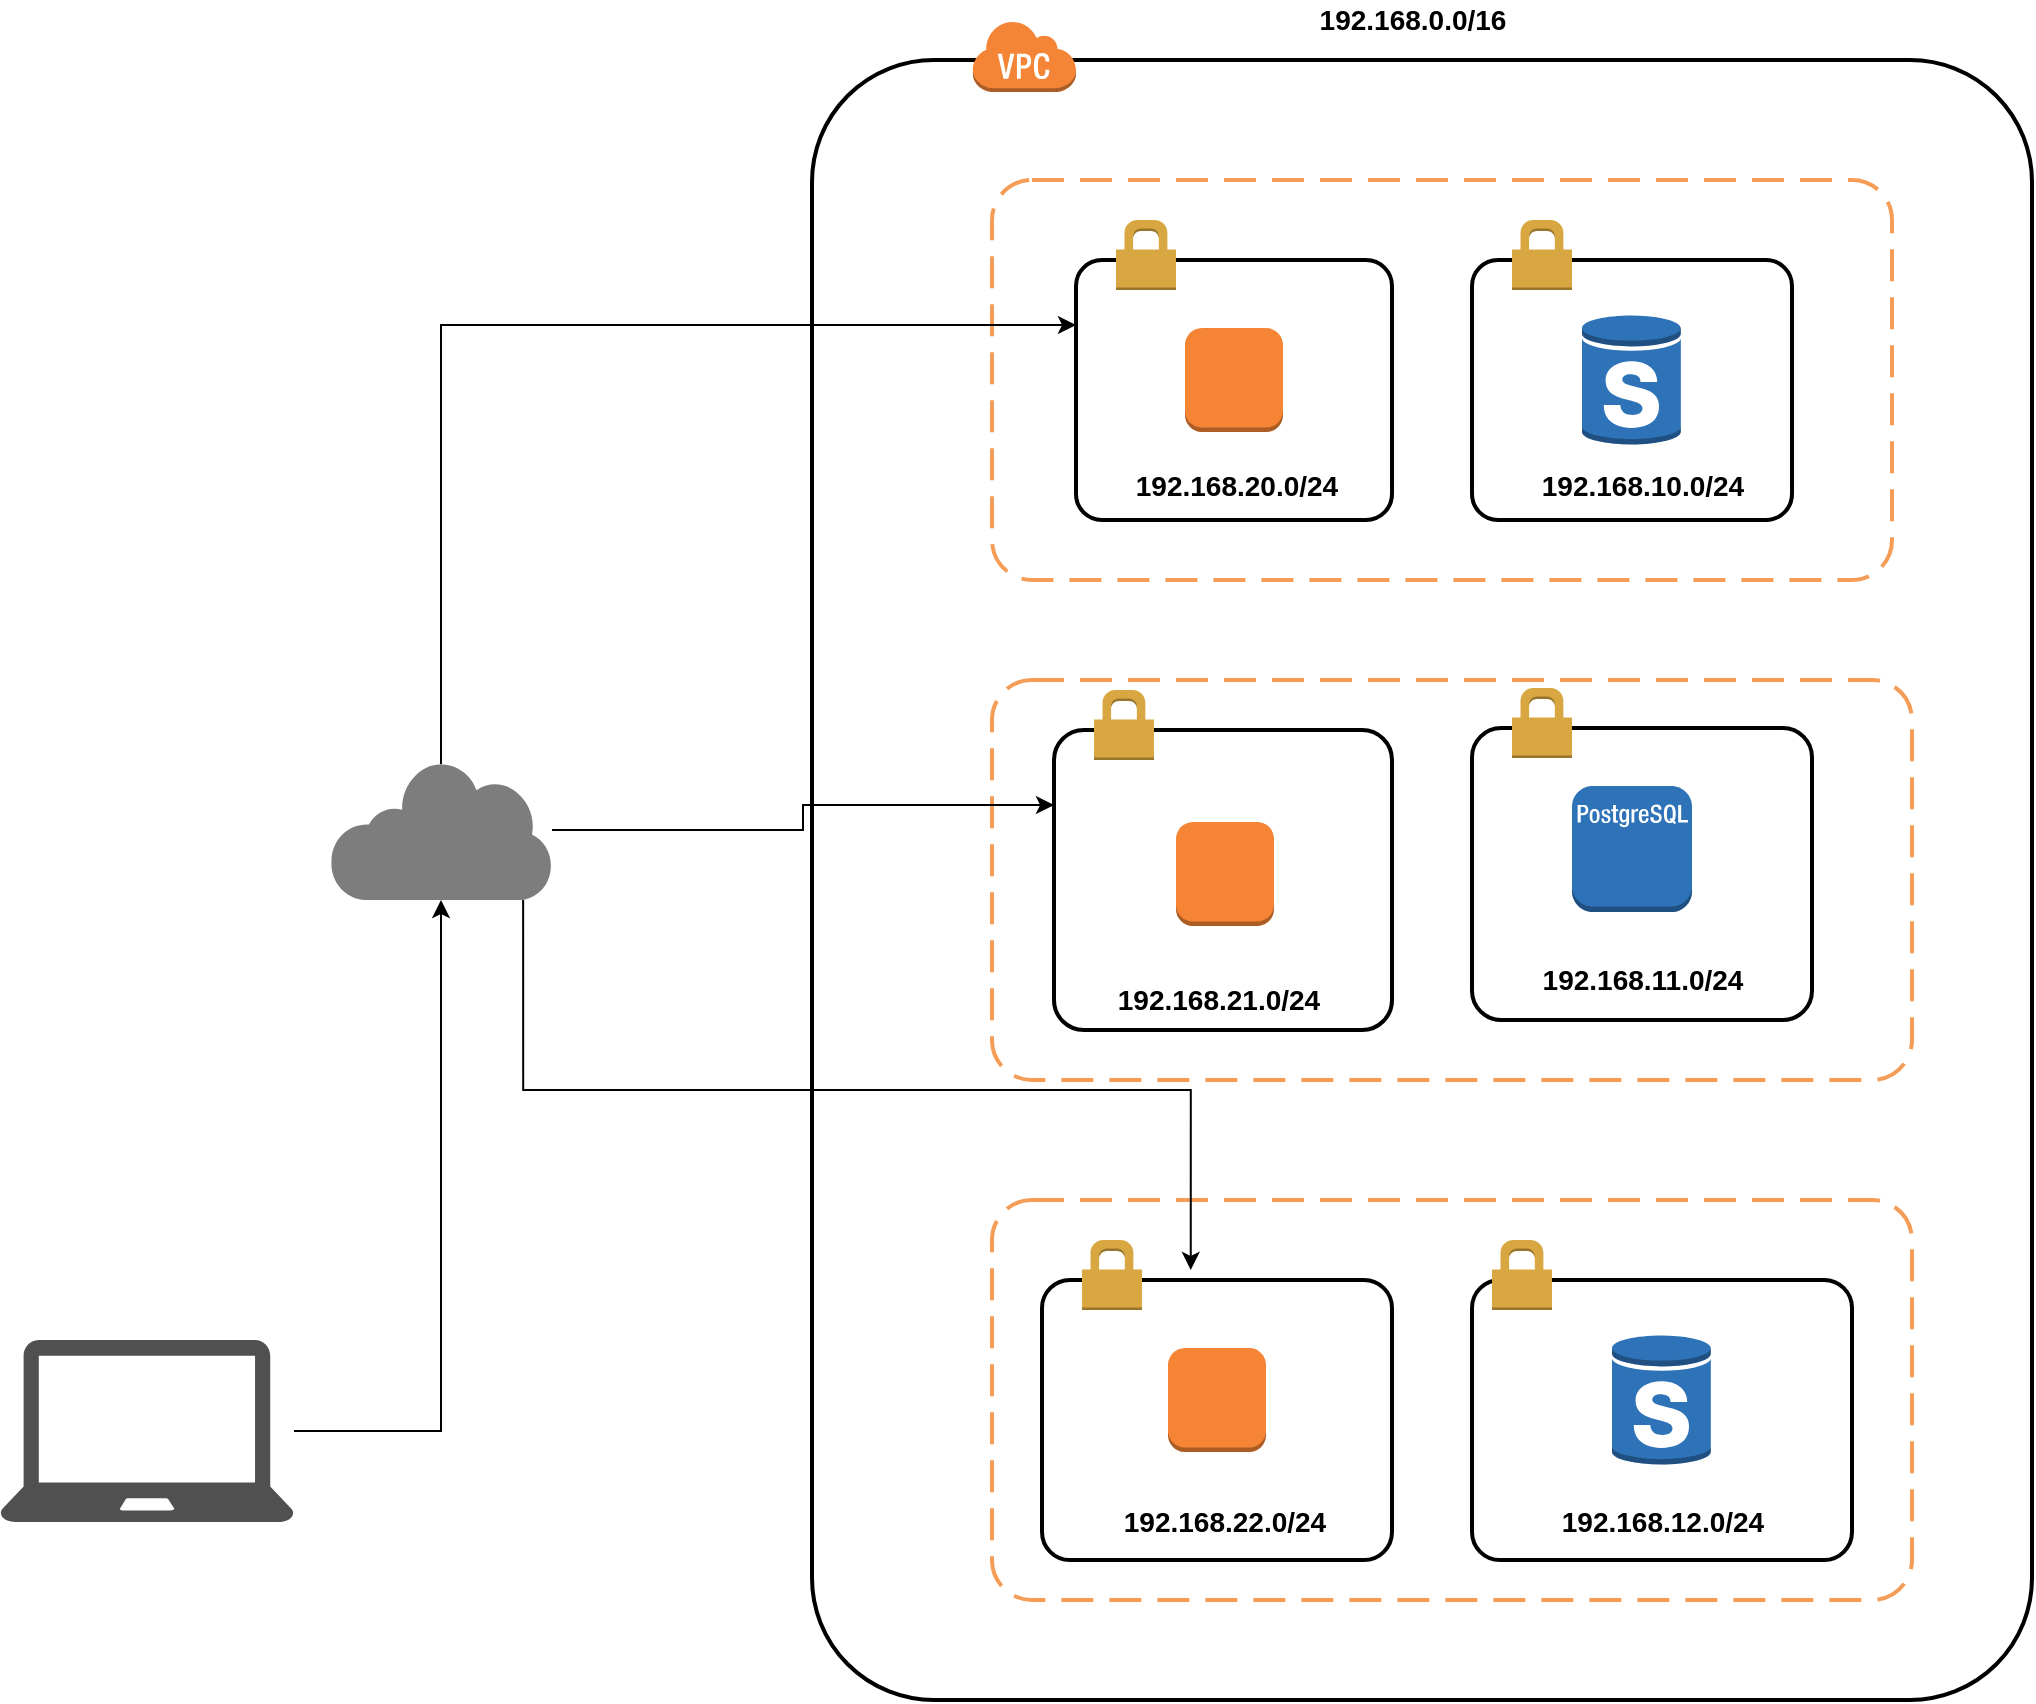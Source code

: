 <mxfile version="10.6.0" type="device"><diagram id="UGruKQGmSaLYAP93bzHg" name="RDS"><mxGraphModel dx="1999" dy="665" grid="1" gridSize="10" guides="1" tooltips="1" connect="1" arrows="1" fold="1" page="1" pageScale="1" pageWidth="827" pageHeight="1169" math="0" shadow="0"><root><mxCell id="0"/><mxCell id="1" parent="0"/><mxCell id="25nMHL90eaKyYbsaPMQR-1" value="" style="rounded=1;arcSize=10;dashed=0;strokeColor=#000000;fillColor=none;gradientColor=none;strokeWidth=2;" parent="1" vertex="1"><mxGeometry x="50" y="190" width="610" height="820" as="geometry"/></mxCell><mxCell id="25nMHL90eaKyYbsaPMQR-2" value="" style="dashed=0;html=1;shape=mxgraph.aws3.virtual_private_cloud;fillColor=#F58536;gradientColor=none;dashed=0;" parent="1" vertex="1"><mxGeometry x="130" y="170" width="52" height="36" as="geometry"/></mxCell><mxCell id="25nMHL90eaKyYbsaPMQR-3" value="192.168.0.0/16&lt;br style=&quot;font-size: 14px;&quot;&gt;" style="text;html=1;resizable=0;autosize=1;align=center;verticalAlign=middle;points=[];fillColor=none;strokeColor=none;rounded=0;fontStyle=1;fontSize=14;" parent="1" vertex="1"><mxGeometry x="300" y="160" width="100" height="20" as="geometry"/></mxCell><mxCell id="25nMHL90eaKyYbsaPMQR-4" value="" style="rounded=1;arcSize=10;dashed=1;strokeColor=#F59D56;fillColor=none;gradientColor=none;dashPattern=8 4;strokeWidth=2;fontSize=14;" parent="1" vertex="1"><mxGeometry x="140" y="250" width="450" height="200" as="geometry"/></mxCell><mxCell id="25nMHL90eaKyYbsaPMQR-5" value="" style="rounded=1;arcSize=10;dashed=0;strokeColor=#000000;fillColor=none;gradientColor=none;strokeWidth=2;fontSize=14;" parent="1" vertex="1"><mxGeometry x="182" y="290" width="158" height="130" as="geometry"/></mxCell><mxCell id="25nMHL90eaKyYbsaPMQR-6" value="" style="dashed=0;html=1;shape=mxgraph.aws3.permissions;fillColor=#D9A741;gradientColor=none;dashed=0;fontSize=14;" parent="1" vertex="1"><mxGeometry x="202" y="270" width="30" height="35" as="geometry"/></mxCell><mxCell id="25nMHL90eaKyYbsaPMQR-7" value="" style="rounded=1;arcSize=10;dashed=0;strokeColor=#000000;fillColor=none;gradientColor=none;strokeWidth=2;fontSize=14;" parent="1" vertex="1"><mxGeometry x="380" y="290" width="160" height="130" as="geometry"/></mxCell><mxCell id="25nMHL90eaKyYbsaPMQR-8" value="" style="dashed=0;html=1;shape=mxgraph.aws3.permissions;fillColor=#D9A741;gradientColor=none;dashed=0;fontSize=14;" parent="1" vertex="1"><mxGeometry x="400" y="270" width="30" height="35" as="geometry"/></mxCell><mxCell id="25nMHL90eaKyYbsaPMQR-9" value="" style="rounded=1;arcSize=10;dashed=1;strokeColor=#F59D56;fillColor=none;gradientColor=none;dashPattern=8 4;strokeWidth=2;fontSize=14;" parent="1" vertex="1"><mxGeometry x="140" y="500" width="460" height="200" as="geometry"/></mxCell><mxCell id="25nMHL90eaKyYbsaPMQR-10" value="" style="rounded=1;arcSize=10;dashed=0;strokeColor=#000000;fillColor=none;gradientColor=none;strokeWidth=2;fontSize=14;" parent="1" vertex="1"><mxGeometry x="171" y="525" width="169" height="150" as="geometry"/></mxCell><mxCell id="25nMHL90eaKyYbsaPMQR-11" value="" style="dashed=0;html=1;shape=mxgraph.aws3.permissions;fillColor=#D9A741;gradientColor=none;dashed=0;fontSize=14;" parent="1" vertex="1"><mxGeometry x="191" y="505" width="30" height="35" as="geometry"/></mxCell><mxCell id="25nMHL90eaKyYbsaPMQR-12" value="" style="rounded=1;arcSize=10;dashed=0;strokeColor=#000000;fillColor=none;gradientColor=none;strokeWidth=2;fontSize=14;" parent="1" vertex="1"><mxGeometry x="380" y="524" width="170" height="146" as="geometry"/></mxCell><mxCell id="25nMHL90eaKyYbsaPMQR-13" value="" style="dashed=0;html=1;shape=mxgraph.aws3.permissions;fillColor=#D9A741;gradientColor=none;dashed=0;fontSize=14;" parent="1" vertex="1"><mxGeometry x="400" y="504" width="30" height="35" as="geometry"/></mxCell><mxCell id="25nMHL90eaKyYbsaPMQR-14" value="" style="rounded=1;arcSize=10;dashed=1;strokeColor=#F59D56;fillColor=none;gradientColor=none;dashPattern=8 4;strokeWidth=2;fontSize=14;" parent="1" vertex="1"><mxGeometry x="140" y="760" width="460" height="200" as="geometry"/></mxCell><mxCell id="25nMHL90eaKyYbsaPMQR-15" value="" style="rounded=1;arcSize=10;dashed=0;strokeColor=#000000;fillColor=none;gradientColor=none;strokeWidth=2;fontSize=14;" parent="1" vertex="1"><mxGeometry x="165" y="800" width="175" height="140" as="geometry"/></mxCell><mxCell id="25nMHL90eaKyYbsaPMQR-16" value="" style="dashed=0;html=1;shape=mxgraph.aws3.permissions;fillColor=#D9A741;gradientColor=none;dashed=0;fontSize=14;" parent="1" vertex="1"><mxGeometry x="185" y="780" width="30" height="35" as="geometry"/></mxCell><mxCell id="25nMHL90eaKyYbsaPMQR-17" value="" style="rounded=1;arcSize=10;dashed=0;strokeColor=#000000;fillColor=none;gradientColor=none;strokeWidth=2;fontSize=14;" parent="1" vertex="1"><mxGeometry x="380" y="800" width="190" height="140" as="geometry"/></mxCell><mxCell id="25nMHL90eaKyYbsaPMQR-18" value="" style="dashed=0;html=1;shape=mxgraph.aws3.permissions;fillColor=#D9A741;gradientColor=none;dashed=0;fontSize=14;" parent="1" vertex="1"><mxGeometry x="390" y="780" width="30" height="35" as="geometry"/></mxCell><mxCell id="25nMHL90eaKyYbsaPMQR-19" value="192.168.10.0/24&lt;br&gt;" style="text;html=1;resizable=0;autosize=1;align=center;verticalAlign=middle;points=[];fillColor=none;strokeColor=none;rounded=0;fontSize=14;fontStyle=1" parent="1" vertex="1"><mxGeometry x="405" y="392.6" width="120" height="20" as="geometry"/></mxCell><mxCell id="25nMHL90eaKyYbsaPMQR-20" value="192.168.11.0/24&lt;br&gt;" style="text;html=1;resizable=0;autosize=1;align=center;verticalAlign=middle;points=[];fillColor=none;strokeColor=none;rounded=0;fontSize=14;fontStyle=1" parent="1" vertex="1"><mxGeometry x="405" y="640.1" width="120" height="20" as="geometry"/></mxCell><mxCell id="25nMHL90eaKyYbsaPMQR-21" value="192.168.12.0/24&lt;br&gt;" style="text;html=1;resizable=0;autosize=1;align=center;verticalAlign=middle;points=[];fillColor=none;strokeColor=none;rounded=0;fontSize=14;fontStyle=1" parent="1" vertex="1"><mxGeometry x="415" y="911.1" width="120" height="20" as="geometry"/></mxCell><mxCell id="25nMHL90eaKyYbsaPMQR-22" value="192.168.20.0/24&lt;br&gt;" style="text;html=1;resizable=0;autosize=1;align=center;verticalAlign=middle;points=[];fillColor=none;strokeColor=none;rounded=0;fontSize=14;fontStyle=1" parent="1" vertex="1"><mxGeometry x="202" y="392.6" width="120" height="20" as="geometry"/></mxCell><mxCell id="25nMHL90eaKyYbsaPMQR-23" value="192.168.21.0/24&lt;br&gt;" style="text;html=1;resizable=0;autosize=1;align=center;verticalAlign=middle;points=[];fillColor=none;strokeColor=none;rounded=0;fontSize=14;fontStyle=1" parent="1" vertex="1"><mxGeometry x="192.5" y="650.1" width="120" height="20" as="geometry"/></mxCell><mxCell id="25nMHL90eaKyYbsaPMQR-24" value="192.168.22.0/24&lt;br&gt;" style="text;html=1;resizable=0;autosize=1;align=center;verticalAlign=middle;points=[];fillColor=none;strokeColor=none;rounded=0;fontSize=14;fontStyle=1" parent="1" vertex="1"><mxGeometry x="195.5" y="911.1" width="120" height="20" as="geometry"/></mxCell><mxCell id="25nMHL90eaKyYbsaPMQR-25" style="edgeStyle=orthogonalEdgeStyle;rounded=0;orthogonalLoop=1;jettySize=auto;html=1;exitX=0.5;exitY=0.03;exitDx=0;exitDy=0;exitPerimeter=0;entryX=0;entryY=0.25;entryDx=0;entryDy=0;" parent="1" source="25nMHL90eaKyYbsaPMQR-28" target="25nMHL90eaKyYbsaPMQR-5" edge="1"><mxGeometry relative="1" as="geometry"><Array as="points"><mxPoint x="-135" y="322"/></Array></mxGeometry></mxCell><mxCell id="25nMHL90eaKyYbsaPMQR-26" style="edgeStyle=orthogonalEdgeStyle;rounded=0;orthogonalLoop=1;jettySize=auto;html=1;entryX=0;entryY=0.25;entryDx=0;entryDy=0;" parent="1" source="25nMHL90eaKyYbsaPMQR-28" target="25nMHL90eaKyYbsaPMQR-10" edge="1"><mxGeometry relative="1" as="geometry"/></mxCell><mxCell id="25nMHL90eaKyYbsaPMQR-27" style="edgeStyle=orthogonalEdgeStyle;rounded=0;orthogonalLoop=1;jettySize=auto;html=1;exitX=0.87;exitY=1;exitDx=0;exitDy=0;exitPerimeter=0;entryX=0.425;entryY=-0.036;entryDx=0;entryDy=0;entryPerimeter=0;" parent="1" source="25nMHL90eaKyYbsaPMQR-28" target="25nMHL90eaKyYbsaPMQR-15" edge="1"><mxGeometry relative="1" as="geometry"/></mxCell><mxCell id="25nMHL90eaKyYbsaPMQR-28" value="" style="shadow=0;dashed=0;html=1;strokeColor=none;labelPosition=center;verticalLabelPosition=bottom;verticalAlign=top;align=center;shape=mxgraph.mscae.enterprise.internet;fillColor=#7D7D7D;" parent="1" vertex="1"><mxGeometry x="-191" y="540" width="111" height="70" as="geometry"/></mxCell><mxCell id="25nMHL90eaKyYbsaPMQR-29" style="edgeStyle=orthogonalEdgeStyle;rounded=0;orthogonalLoop=1;jettySize=auto;html=1;" parent="1" source="25nMHL90eaKyYbsaPMQR-30" target="25nMHL90eaKyYbsaPMQR-28" edge="1"><mxGeometry relative="1" as="geometry"/></mxCell><mxCell id="25nMHL90eaKyYbsaPMQR-30" value="" style="shadow=0;dashed=0;html=1;strokeColor=none;fillColor=#505050;labelPosition=center;verticalLabelPosition=bottom;verticalAlign=top;outlineConnect=0;align=center;shape=mxgraph.office.devices.laptop;" parent="1" vertex="1"><mxGeometry x="-356" y="830" width="147" height="91" as="geometry"/></mxCell><mxCell id="25nMHL90eaKyYbsaPMQR-34" value="" style="outlineConnect=0;dashed=0;verticalLabelPosition=bottom;verticalAlign=top;align=center;html=1;shape=mxgraph.aws3.instance;fillColor=#F58534;gradientColor=none;" parent="1" vertex="1"><mxGeometry x="236.5" y="324" width="49" height="52" as="geometry"/></mxCell><mxCell id="25nMHL90eaKyYbsaPMQR-35" value="" style="outlineConnect=0;dashed=0;verticalLabelPosition=bottom;verticalAlign=top;align=center;html=1;shape=mxgraph.aws3.instance;fillColor=#F58534;gradientColor=none;" parent="1" vertex="1"><mxGeometry x="232" y="571" width="49" height="52" as="geometry"/></mxCell><mxCell id="25nMHL90eaKyYbsaPMQR-36" value="" style="outlineConnect=0;dashed=0;verticalLabelPosition=bottom;verticalAlign=top;align=center;html=1;shape=mxgraph.aws3.instance;fillColor=#F58534;gradientColor=none;" parent="1" vertex="1"><mxGeometry x="228" y="834" width="49" height="52" as="geometry"/></mxCell><mxCell id="guEc40533KCEz6m-zvQG-1" value="" style="outlineConnect=0;dashed=0;verticalLabelPosition=bottom;verticalAlign=top;align=center;html=1;shape=mxgraph.aws3.postgre_sql_instance;fillColor=#2E73B8;gradientColor=none;" vertex="1" parent="1"><mxGeometry x="430" y="553" width="60" height="63" as="geometry"/></mxCell><mxCell id="guEc40533KCEz6m-zvQG-2" value="" style="outlineConnect=0;dashed=0;verticalLabelPosition=bottom;verticalAlign=top;align=center;html=1;shape=mxgraph.aws3.rds_db_instance_standby_multi_az;fillColor=#2E73B8;gradientColor=none;" vertex="1" parent="1"><mxGeometry x="435" y="317" width="49.5" height="66" as="geometry"/></mxCell><mxCell id="guEc40533KCEz6m-zvQG-3" value="" style="outlineConnect=0;dashed=0;verticalLabelPosition=bottom;verticalAlign=top;align=center;html=1;shape=mxgraph.aws3.rds_db_instance_standby_multi_az;fillColor=#2E73B8;gradientColor=none;" vertex="1" parent="1"><mxGeometry x="450" y="827" width="49.5" height="66" as="geometry"/></mxCell></root></mxGraphModel></diagram></mxfile>